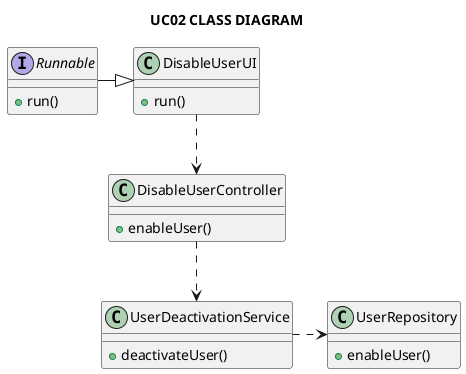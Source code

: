 @startuml

title UC02 CLASS DIAGRAM

interface Runnable {
    +run()
}

class DisableUserUI {
    + run()
}

class DisableUserController {
    + enableUser()
}

class UserRepository {
    + enableUser()
}

class UserDeactivationService {
    + deactivateUser()
}

Runnable -|> DisableUserUI
DisableUserUI ..> DisableUserController
DisableUserController ..> UserDeactivationService
UserDeactivationService .> UserRepository

@enduml